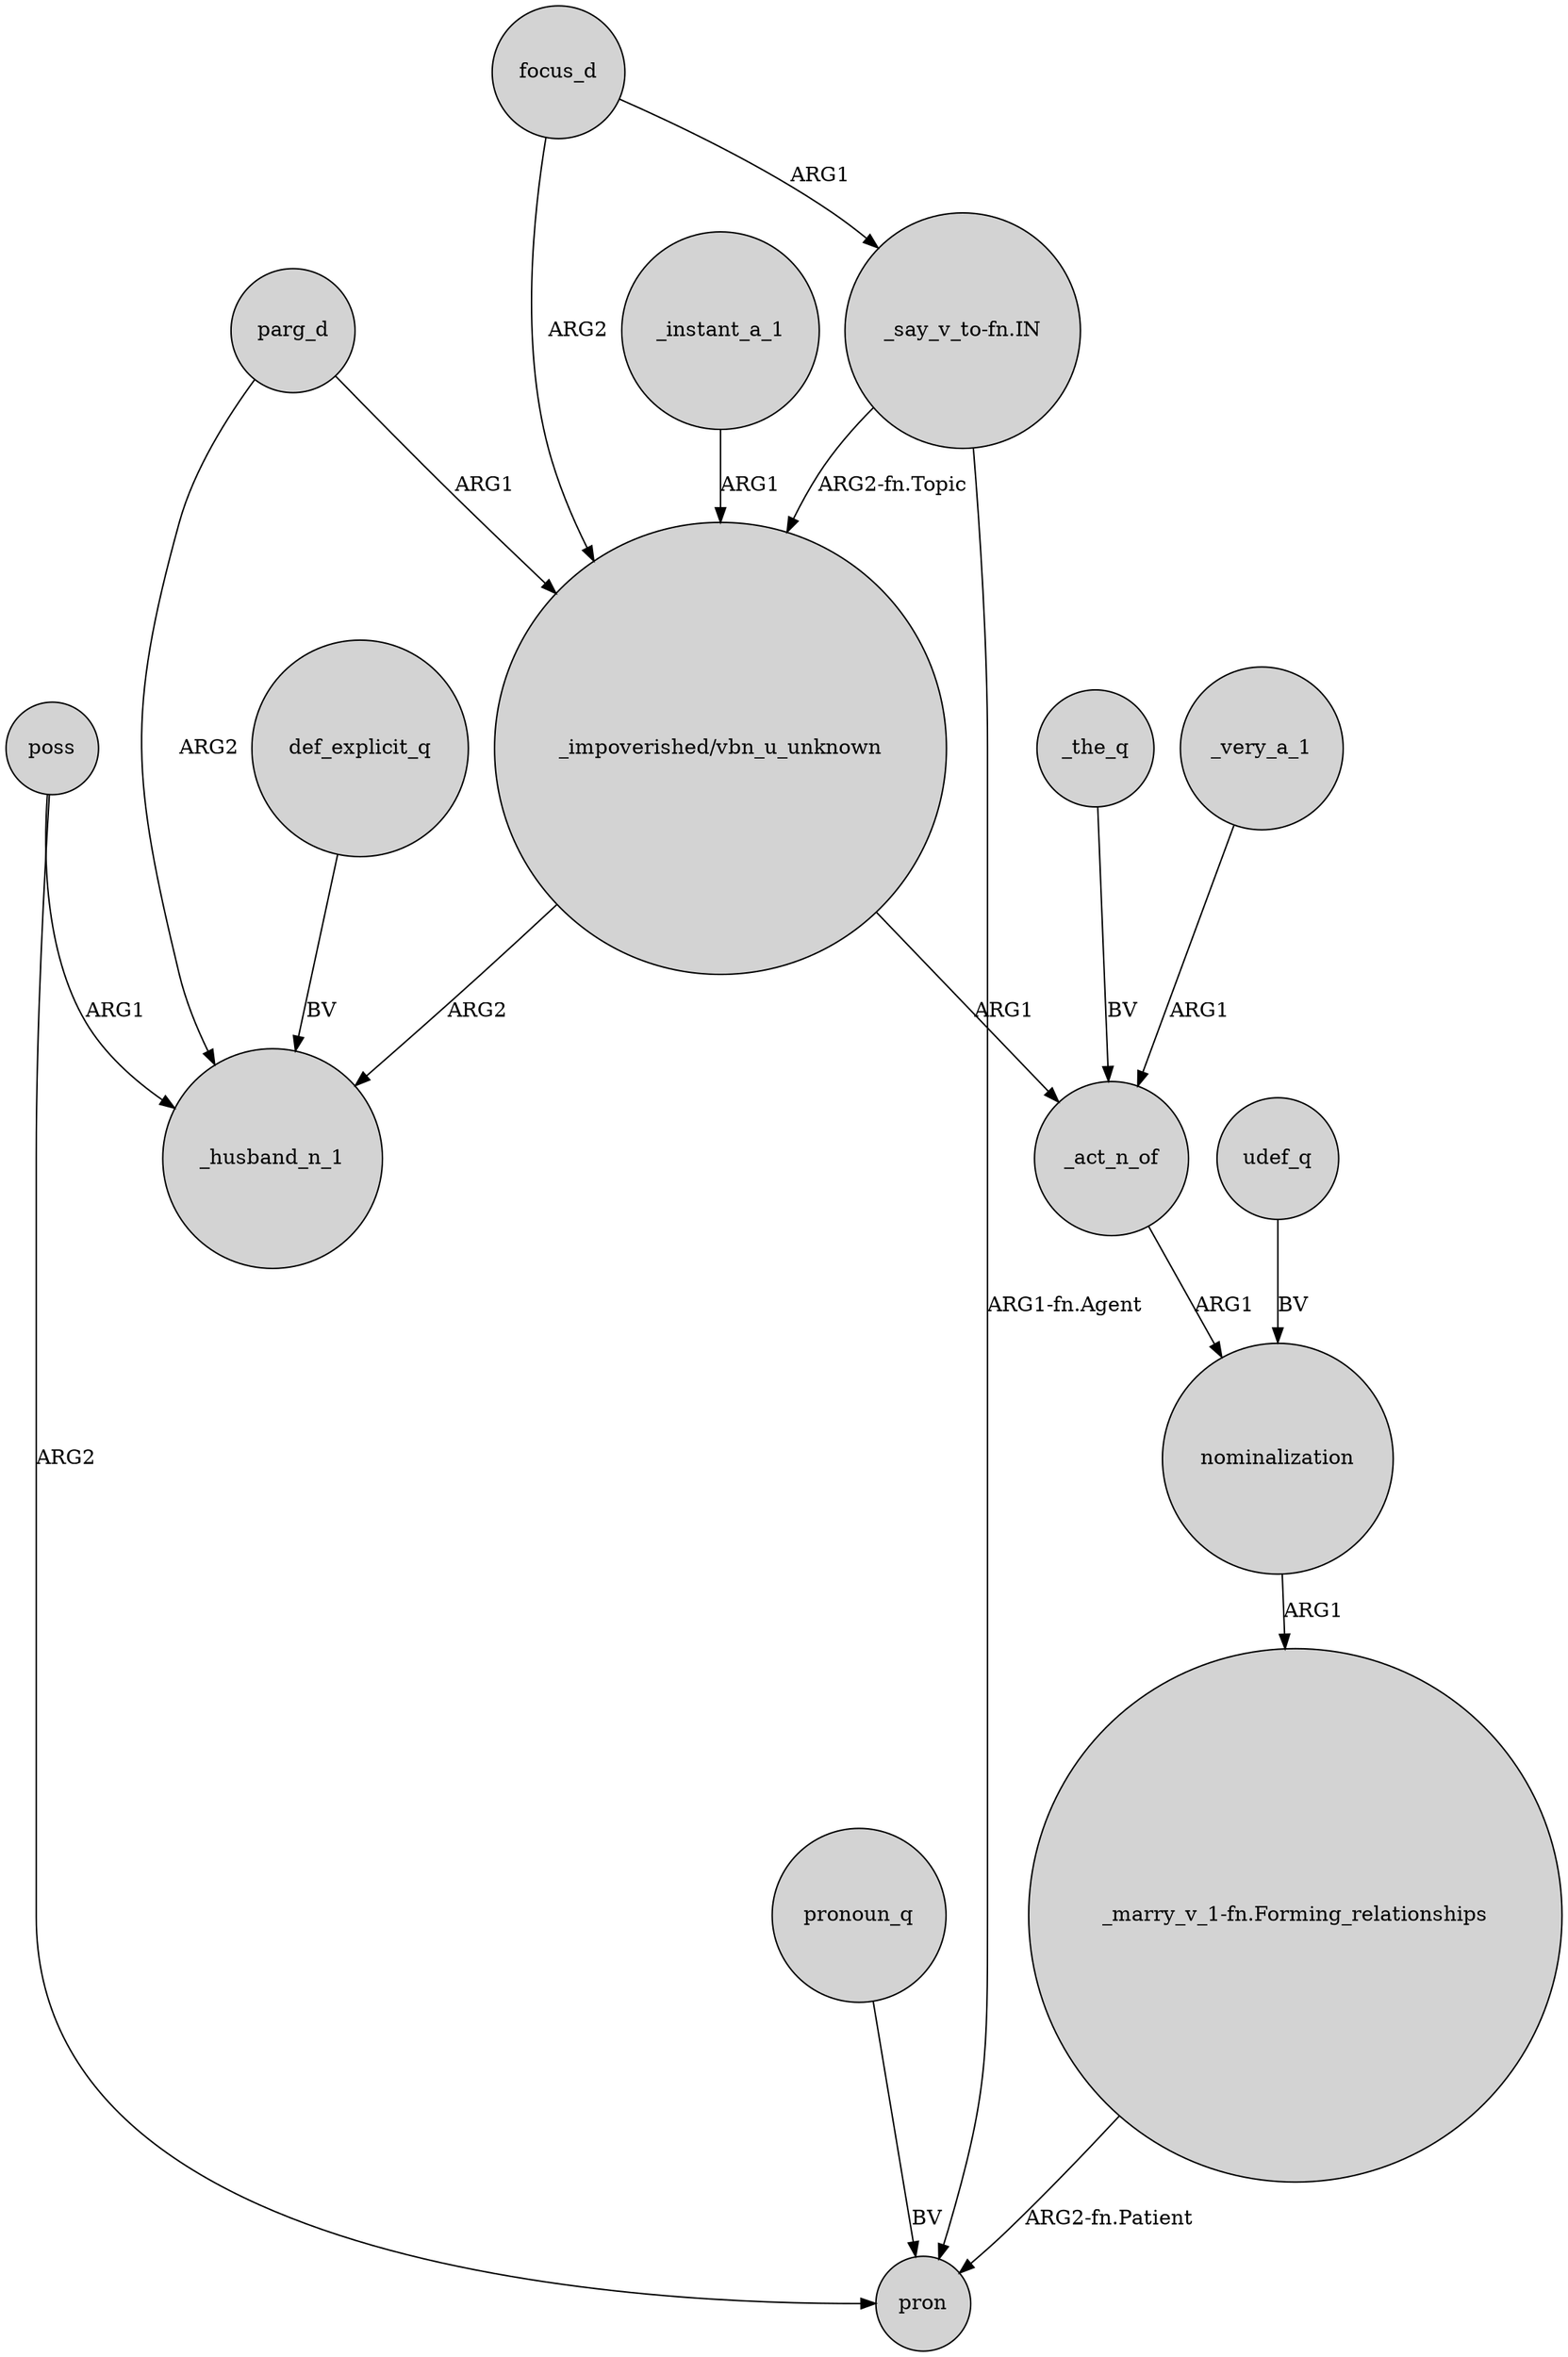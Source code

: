 digraph {
	node [shape=circle style=filled]
	poss -> pron [label=ARG2]
	poss -> _husband_n_1 [label=ARG1]
	"_impoverished/vbn_u_unknown" -> _act_n_of [label=ARG1]
	focus_d -> "_impoverished/vbn_u_unknown" [label=ARG2]
	parg_d -> "_impoverished/vbn_u_unknown" [label=ARG1]
	_the_q -> _act_n_of [label=BV]
	def_explicit_q -> _husband_n_1 [label=BV]
	_act_n_of -> nominalization [label=ARG1]
	pronoun_q -> pron [label=BV]
	parg_d -> _husband_n_1 [label=ARG2]
	udef_q -> nominalization [label=BV]
	nominalization -> "_marry_v_1-fn.Forming_relationships" [label=ARG1]
	_very_a_1 -> _act_n_of [label=ARG1]
	"_say_v_to-fn.IN" -> pron [label="ARG1-fn.Agent"]
	"_marry_v_1-fn.Forming_relationships" -> pron [label="ARG2-fn.Patient"]
	"_say_v_to-fn.IN" -> "_impoverished/vbn_u_unknown" [label="ARG2-fn.Topic"]
	"_impoverished/vbn_u_unknown" -> _husband_n_1 [label=ARG2]
	focus_d -> "_say_v_to-fn.IN" [label=ARG1]
	_instant_a_1 -> "_impoverished/vbn_u_unknown" [label=ARG1]
}
